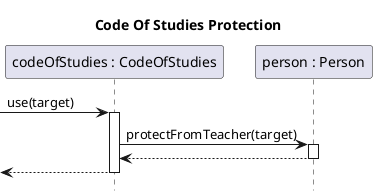 @startuml item-code-of-studies-use

title Code Of Studies Protection
hide footbox

participant "codeOfStudies : CodeOfStudies" as codeOfStudies
participant "person : Person" as person

[-> codeOfStudies ++: use(target)
	codeOfStudies -> person ++: protectFromTeacher(target)
	return
return

@enduml
